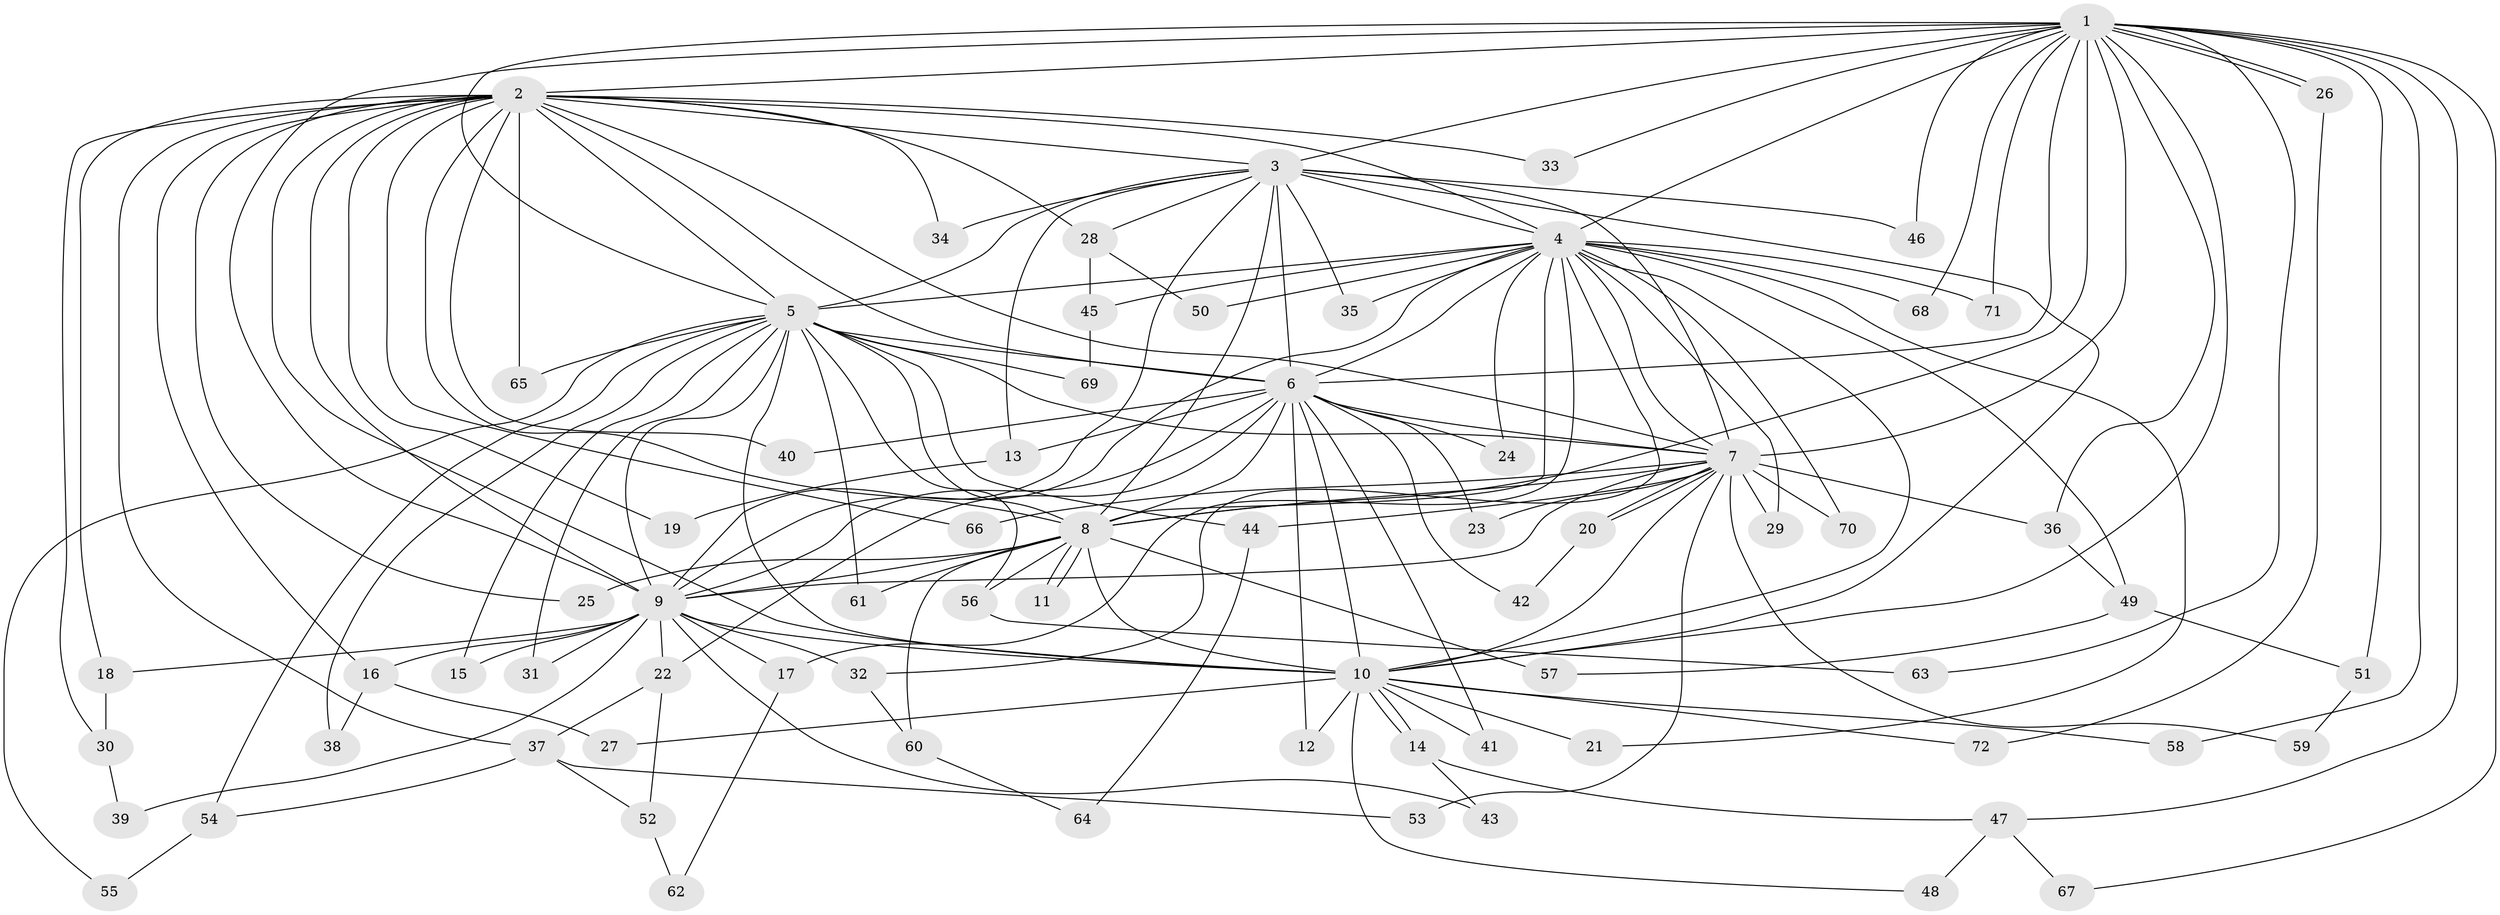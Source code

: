 // coarse degree distribution, {18: 0.019230769230769232, 17: 0.07692307692307693, 16: 0.019230769230769232, 14: 0.019230769230769232, 23: 0.019230769230769232, 1: 0.019230769230769232, 3: 0.25, 2: 0.4807692307692308, 4: 0.07692307692307693, 5: 0.019230769230769232}
// Generated by graph-tools (version 1.1) at 2025/51/02/27/25 19:51:49]
// undirected, 72 vertices, 169 edges
graph export_dot {
graph [start="1"]
  node [color=gray90,style=filled];
  1;
  2;
  3;
  4;
  5;
  6;
  7;
  8;
  9;
  10;
  11;
  12;
  13;
  14;
  15;
  16;
  17;
  18;
  19;
  20;
  21;
  22;
  23;
  24;
  25;
  26;
  27;
  28;
  29;
  30;
  31;
  32;
  33;
  34;
  35;
  36;
  37;
  38;
  39;
  40;
  41;
  42;
  43;
  44;
  45;
  46;
  47;
  48;
  49;
  50;
  51;
  52;
  53;
  54;
  55;
  56;
  57;
  58;
  59;
  60;
  61;
  62;
  63;
  64;
  65;
  66;
  67;
  68;
  69;
  70;
  71;
  72;
  1 -- 2;
  1 -- 3;
  1 -- 4;
  1 -- 5;
  1 -- 6;
  1 -- 7;
  1 -- 8;
  1 -- 9;
  1 -- 10;
  1 -- 26;
  1 -- 26;
  1 -- 33;
  1 -- 36;
  1 -- 46;
  1 -- 47;
  1 -- 51;
  1 -- 58;
  1 -- 63;
  1 -- 67;
  1 -- 68;
  1 -- 71;
  2 -- 3;
  2 -- 4;
  2 -- 5;
  2 -- 6;
  2 -- 7;
  2 -- 8;
  2 -- 9;
  2 -- 10;
  2 -- 16;
  2 -- 18;
  2 -- 19;
  2 -- 25;
  2 -- 28;
  2 -- 30;
  2 -- 33;
  2 -- 34;
  2 -- 37;
  2 -- 40;
  2 -- 65;
  2 -- 66;
  3 -- 4;
  3 -- 5;
  3 -- 6;
  3 -- 7;
  3 -- 8;
  3 -- 9;
  3 -- 10;
  3 -- 13;
  3 -- 28;
  3 -- 34;
  3 -- 35;
  3 -- 46;
  4 -- 5;
  4 -- 6;
  4 -- 7;
  4 -- 8;
  4 -- 9;
  4 -- 10;
  4 -- 17;
  4 -- 21;
  4 -- 24;
  4 -- 29;
  4 -- 32;
  4 -- 35;
  4 -- 45;
  4 -- 49;
  4 -- 50;
  4 -- 68;
  4 -- 70;
  4 -- 71;
  5 -- 6;
  5 -- 7;
  5 -- 8;
  5 -- 9;
  5 -- 10;
  5 -- 15;
  5 -- 31;
  5 -- 38;
  5 -- 44;
  5 -- 54;
  5 -- 55;
  5 -- 56;
  5 -- 61;
  5 -- 65;
  5 -- 69;
  6 -- 7;
  6 -- 8;
  6 -- 9;
  6 -- 10;
  6 -- 12;
  6 -- 13;
  6 -- 22;
  6 -- 23;
  6 -- 24;
  6 -- 40;
  6 -- 41;
  6 -- 42;
  7 -- 8;
  7 -- 9;
  7 -- 10;
  7 -- 20;
  7 -- 20;
  7 -- 23;
  7 -- 29;
  7 -- 36;
  7 -- 44;
  7 -- 53;
  7 -- 59;
  7 -- 66;
  7 -- 70;
  8 -- 9;
  8 -- 10;
  8 -- 11;
  8 -- 11;
  8 -- 25;
  8 -- 56;
  8 -- 57;
  8 -- 60;
  8 -- 61;
  9 -- 10;
  9 -- 15;
  9 -- 16;
  9 -- 17;
  9 -- 18;
  9 -- 22;
  9 -- 31;
  9 -- 32;
  9 -- 39;
  9 -- 43;
  10 -- 12;
  10 -- 14;
  10 -- 14;
  10 -- 21;
  10 -- 27;
  10 -- 41;
  10 -- 48;
  10 -- 58;
  10 -- 72;
  13 -- 19;
  14 -- 43;
  14 -- 47;
  16 -- 27;
  16 -- 38;
  17 -- 62;
  18 -- 30;
  20 -- 42;
  22 -- 37;
  22 -- 52;
  26 -- 72;
  28 -- 45;
  28 -- 50;
  30 -- 39;
  32 -- 60;
  36 -- 49;
  37 -- 52;
  37 -- 53;
  37 -- 54;
  44 -- 64;
  45 -- 69;
  47 -- 48;
  47 -- 67;
  49 -- 51;
  49 -- 57;
  51 -- 59;
  52 -- 62;
  54 -- 55;
  56 -- 63;
  60 -- 64;
}
